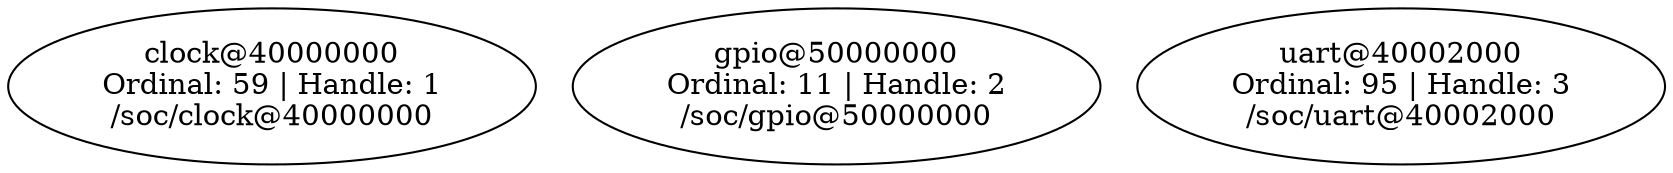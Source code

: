 // /home/pop_os/code/PAA/blinky/build/zephyr/zephyr_pre0.elf
digraph "Device dependency graph" {
	59 [label="clock@40000000\nOrdinal: 59 | Handle: 1\n/soc/clock@40000000"]
	11 [label="gpio@50000000\nOrdinal: 11 | Handle: 2\n/soc/gpio@50000000"]
	95 [label="uart@40002000\nOrdinal: 95 | Handle: 3\n/soc/uart@40002000"]
}

